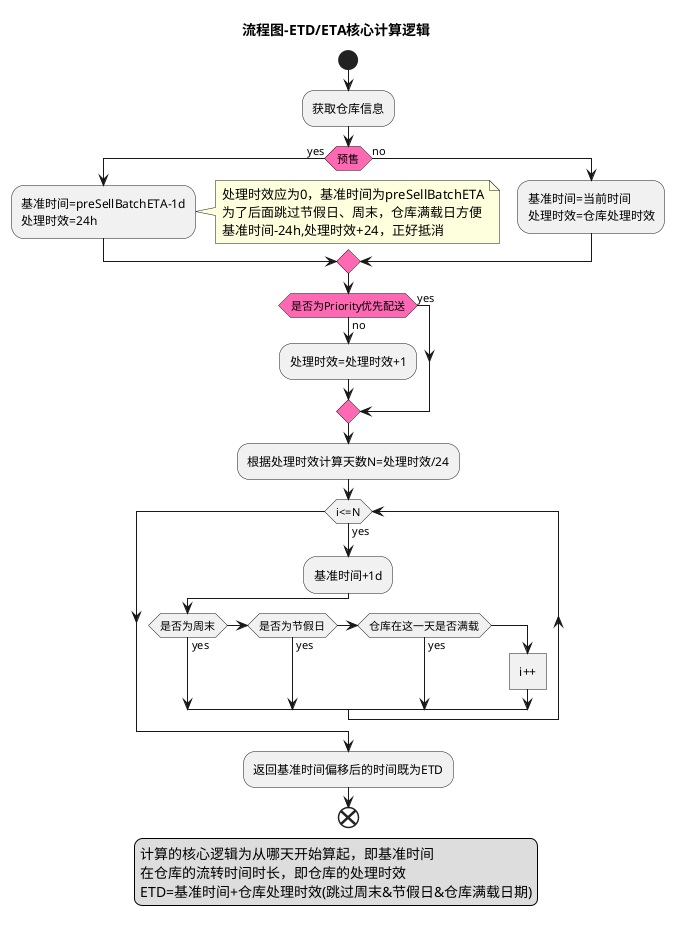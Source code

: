 @startuml
title 流程图-ETD/ETA核心计算逻辑

start
:获取仓库信息;
#HotPink:if (预售) then (yes)
    :基准时间=preSellBatchETA-1d
    处理时效=24h;
    note right
    处理时效应为0，基准时间为preSellBatchETA
    为了后面跳过节假日、周末，仓库满载日方便
    基准时间-24h,处理时效+24，正好抵消
    end note
else (no)
    :基准时间=当前时间
    处理时效=仓库处理时效;
endif
#HotPink:if(是否为Priority优先配送) then(no)
    :处理时效=处理时效+1;
else(yes)
endif
:根据处理时效计算天数N=处理时效/24;
#HotPink:while (i<=N) is(yes)
    :基准时间+1d;
    if(是否为周末) then (yes)
    else if(是否为节假日) then (yes)
    else if(仓库在这一天是否满载) then (yes)
    else
        :i++]
    endif
endwhile
:返回基准时间偏移后的时间既为ETD;
end

legend center
计算的核心逻辑为从哪天开始算起，即基准时间
在仓库的流转时间时长，即仓库的处理时效
ETD=基准时间+仓库处理时效(跳过周末&节假日&仓库满载日期)
end legend
@enduml
